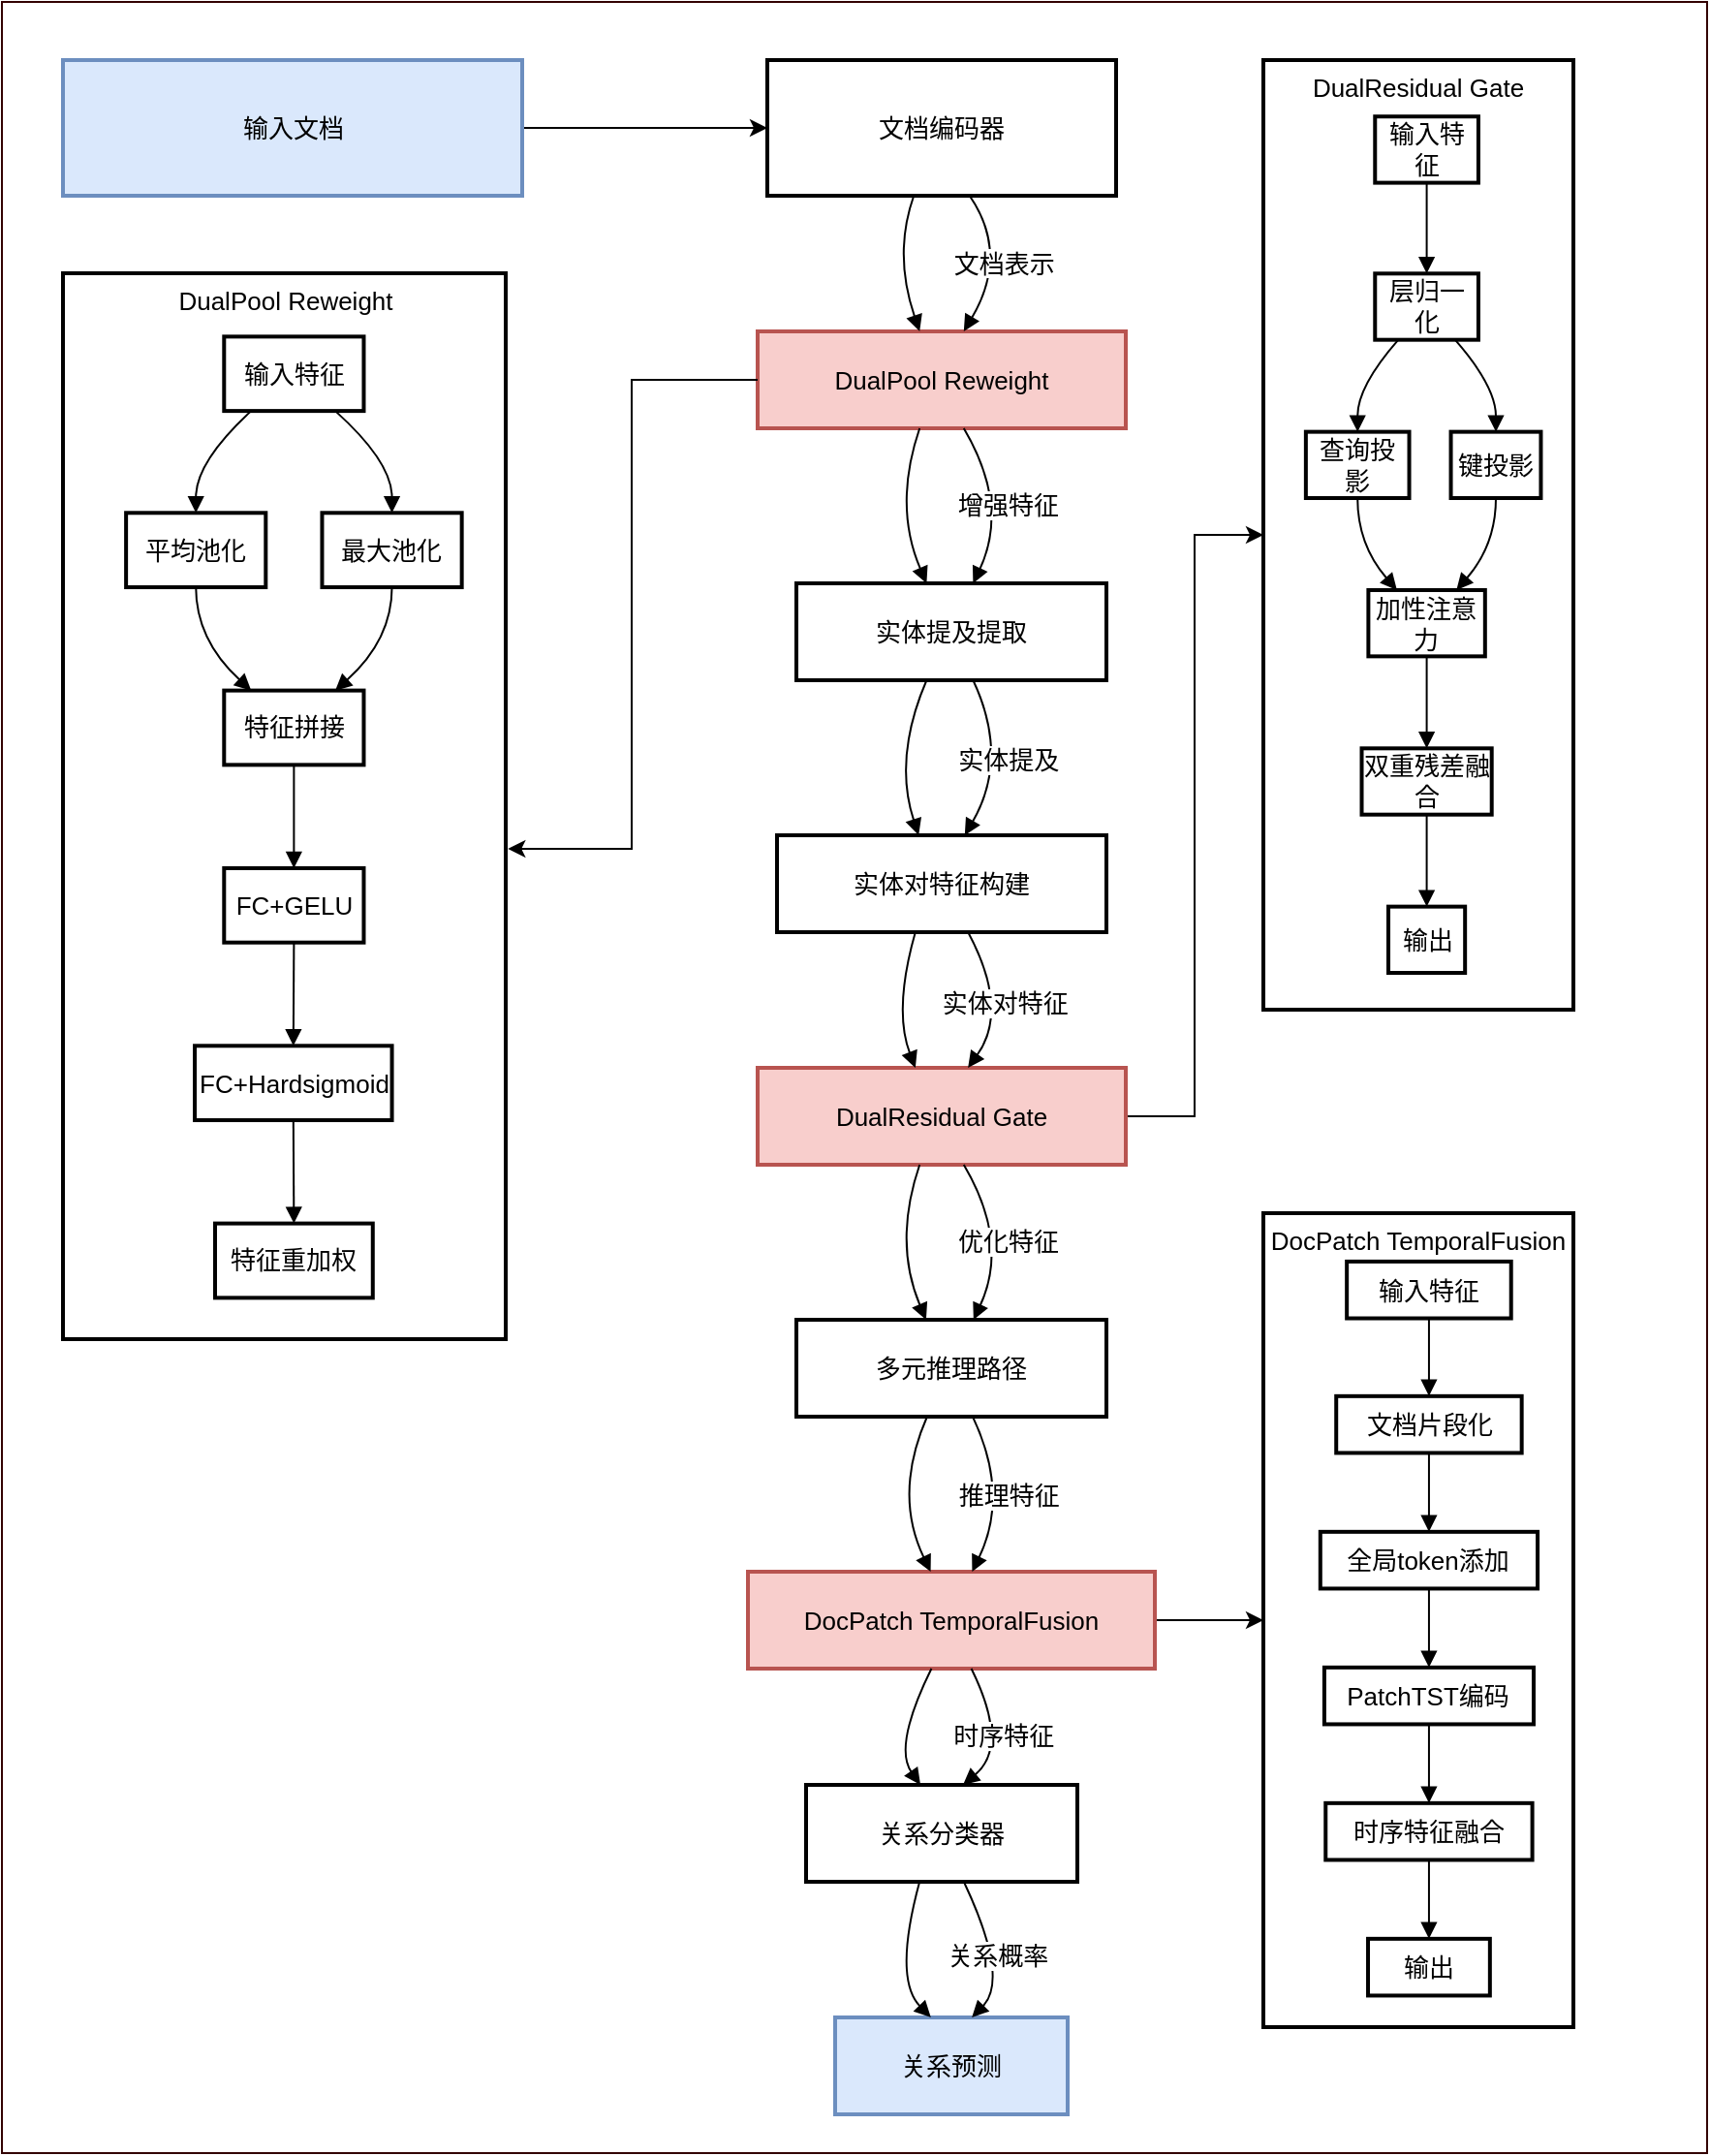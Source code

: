 <mxfile version="28.0.6">
  <diagram name="第 1 页" id="XdNldSq7FV_8_zIWFL36">
    <mxGraphModel dx="447" dy="39" grid="1" gridSize="10" guides="1" tooltips="1" connect="1" arrows="1" fold="1" page="1" pageScale="1" pageWidth="827" pageHeight="1169" math="0" shadow="0">
      <root>
        <mxCell id="0" />
        <mxCell id="1" parent="0" />
        <mxCell id="Ohp1kt3GiLnruEW2vp6i-264" value="" style="rounded=0;whiteSpace=wrap;html=1;strokeColor=light-dark(#330000,#FFFFFF);fillColor=none;fontSize=13;" parent="1" vertex="1">
          <mxGeometry x="1830" y="1290" width="880" height="1110" as="geometry" />
        </mxCell>
        <mxCell id="Ohp1kt3GiLnruEW2vp6i-181" value="DocPatch TemporalFusion" style="whiteSpace=wrap;strokeWidth=2;verticalAlign=top;fontSize=13;" parent="1" vertex="1">
          <mxGeometry x="2481" y="1915" width="160" height="420" as="geometry" />
        </mxCell>
        <mxCell id="Ohp1kt3GiLnruEW2vp6i-182" value="输入特征" style="whiteSpace=wrap;strokeWidth=2;fontSize=13;" parent="Ohp1kt3GiLnruEW2vp6i-181" vertex="1">
          <mxGeometry x="43.077" y="24.961" width="84.786" height="29.302" as="geometry" />
        </mxCell>
        <mxCell id="Ohp1kt3GiLnruEW2vp6i-183" value="文档片段化" style="whiteSpace=wrap;strokeWidth=2;fontSize=13;" parent="Ohp1kt3GiLnruEW2vp6i-181" vertex="1">
          <mxGeometry x="37.607" y="94.419" width="95.726" height="29.302" as="geometry" />
        </mxCell>
        <mxCell id="Ohp1kt3GiLnruEW2vp6i-184" value="全局token添加" style="whiteSpace=wrap;strokeWidth=2;fontSize=13;" parent="Ohp1kt3GiLnruEW2vp6i-181" vertex="1">
          <mxGeometry x="29.402" y="164.419" width="112.137" height="29.302" as="geometry" />
        </mxCell>
        <mxCell id="Ohp1kt3GiLnruEW2vp6i-185" value="PatchTST编码" style="whiteSpace=wrap;strokeWidth=2;fontSize=13;" parent="Ohp1kt3GiLnruEW2vp6i-181" vertex="1">
          <mxGeometry x="31.453" y="234.419" width="108.034" height="29.302" as="geometry" />
        </mxCell>
        <mxCell id="Ohp1kt3GiLnruEW2vp6i-186" value="时序特征融合" style="whiteSpace=wrap;strokeWidth=2;fontSize=13;" parent="Ohp1kt3GiLnruEW2vp6i-181" vertex="1">
          <mxGeometry x="32.137" y="304.419" width="106.667" height="29.302" as="geometry" />
        </mxCell>
        <mxCell id="Ohp1kt3GiLnruEW2vp6i-187" value="输出" style="whiteSpace=wrap;strokeWidth=2;fontSize=13;" parent="Ohp1kt3GiLnruEW2vp6i-181" vertex="1">
          <mxGeometry x="54.017" y="374.419" width="62.906" height="29.302" as="geometry" />
        </mxCell>
        <mxCell id="Ohp1kt3GiLnruEW2vp6i-188" value="" style="curved=1;startArrow=none;endArrow=block;exitX=0.5;exitY=0.99;entryX=0.5;entryY=0.01;rounded=0;fontSize=13;" parent="Ohp1kt3GiLnruEW2vp6i-181" source="Ohp1kt3GiLnruEW2vp6i-182" target="Ohp1kt3GiLnruEW2vp6i-183" edge="1">
          <mxGeometry relative="1" as="geometry">
            <Array as="points" />
          </mxGeometry>
        </mxCell>
        <mxCell id="Ohp1kt3GiLnruEW2vp6i-189" value="" style="curved=1;startArrow=none;endArrow=block;exitX=0.5;exitY=1.01;entryX=0.5;entryY=0.01;rounded=0;fontSize=13;" parent="Ohp1kt3GiLnruEW2vp6i-181" source="Ohp1kt3GiLnruEW2vp6i-183" target="Ohp1kt3GiLnruEW2vp6i-184" edge="1">
          <mxGeometry relative="1" as="geometry">
            <Array as="points" />
          </mxGeometry>
        </mxCell>
        <mxCell id="Ohp1kt3GiLnruEW2vp6i-190" value="" style="curved=1;startArrow=none;endArrow=block;exitX=0.5;exitY=1.01;entryX=0.5;entryY=0.01;rounded=0;fontSize=13;" parent="Ohp1kt3GiLnruEW2vp6i-181" source="Ohp1kt3GiLnruEW2vp6i-184" target="Ohp1kt3GiLnruEW2vp6i-185" edge="1">
          <mxGeometry relative="1" as="geometry">
            <Array as="points" />
          </mxGeometry>
        </mxCell>
        <mxCell id="Ohp1kt3GiLnruEW2vp6i-191" value="" style="curved=1;startArrow=none;endArrow=block;exitX=0.5;exitY=1.01;entryX=0.5;entryY=0.01;rounded=0;fontSize=13;" parent="Ohp1kt3GiLnruEW2vp6i-181" source="Ohp1kt3GiLnruEW2vp6i-185" target="Ohp1kt3GiLnruEW2vp6i-186" edge="1">
          <mxGeometry relative="1" as="geometry">
            <Array as="points" />
          </mxGeometry>
        </mxCell>
        <mxCell id="Ohp1kt3GiLnruEW2vp6i-192" value="" style="curved=1;startArrow=none;endArrow=block;exitX=0.5;exitY=1.01;entryX=0.5;entryY=0.01;rounded=0;fontSize=13;" parent="Ohp1kt3GiLnruEW2vp6i-181" source="Ohp1kt3GiLnruEW2vp6i-186" target="Ohp1kt3GiLnruEW2vp6i-187" edge="1">
          <mxGeometry relative="1" as="geometry">
            <Array as="points" />
          </mxGeometry>
        </mxCell>
        <mxCell id="Ohp1kt3GiLnruEW2vp6i-193" value="DualResidual Gate" style="whiteSpace=wrap;strokeWidth=2;verticalAlign=top;fontSize=13;" parent="1" vertex="1">
          <mxGeometry x="2481" y="1320" width="160" height="490" as="geometry" />
        </mxCell>
        <mxCell id="Ohp1kt3GiLnruEW2vp6i-194" value="输入特征" style="whiteSpace=wrap;strokeWidth=2;fontSize=13;" parent="Ohp1kt3GiLnruEW2vp6i-193" vertex="1">
          <mxGeometry x="57.634" y="29.121" width="53.333" height="34.186" as="geometry" />
        </mxCell>
        <mxCell id="Ohp1kt3GiLnruEW2vp6i-195" value="层归一化" style="whiteSpace=wrap;strokeWidth=2;fontSize=13;" parent="Ohp1kt3GiLnruEW2vp6i-193" vertex="1">
          <mxGeometry x="57.634" y="110.155" width="53.333" height="34.186" as="geometry" />
        </mxCell>
        <mxCell id="Ohp1kt3GiLnruEW2vp6i-196" value="查询投影" style="whiteSpace=wrap;strokeWidth=2;fontSize=13;" parent="Ohp1kt3GiLnruEW2vp6i-193" vertex="1">
          <mxGeometry x="21.935" y="191.822" width="53.333" height="34.186" as="geometry" />
        </mxCell>
        <mxCell id="Ohp1kt3GiLnruEW2vp6i-197" value="键投影" style="whiteSpace=wrap;strokeWidth=2;fontSize=13;" parent="Ohp1kt3GiLnruEW2vp6i-193" vertex="1">
          <mxGeometry x="96.774" y="191.822" width="46.452" height="34.186" as="geometry" />
        </mxCell>
        <mxCell id="Ohp1kt3GiLnruEW2vp6i-198" value="加性注意力" style="whiteSpace=wrap;strokeWidth=2;fontSize=13;" parent="Ohp1kt3GiLnruEW2vp6i-193" vertex="1">
          <mxGeometry x="54.194" y="273.488" width="60.215" height="34.186" as="geometry" />
        </mxCell>
        <mxCell id="Ohp1kt3GiLnruEW2vp6i-199" value="双重残差融合" style="whiteSpace=wrap;strokeWidth=2;fontSize=13;" parent="Ohp1kt3GiLnruEW2vp6i-193" vertex="1">
          <mxGeometry x="50.753" y="355.155" width="67.097" height="34.186" as="geometry" />
        </mxCell>
        <mxCell id="Ohp1kt3GiLnruEW2vp6i-200" value="输出" style="whiteSpace=wrap;strokeWidth=2;fontSize=13;" parent="Ohp1kt3GiLnruEW2vp6i-193" vertex="1">
          <mxGeometry x="64.516" y="436.822" width="39.57" height="34.186" as="geometry" />
        </mxCell>
        <mxCell id="Ohp1kt3GiLnruEW2vp6i-201" value="" style="curved=1;startArrow=none;endArrow=block;exitX=0.5;exitY=0.99;entryX=0.5;entryY=0.01;rounded=0;fontSize=13;" parent="Ohp1kt3GiLnruEW2vp6i-193" source="Ohp1kt3GiLnruEW2vp6i-194" target="Ohp1kt3GiLnruEW2vp6i-195" edge="1">
          <mxGeometry relative="1" as="geometry">
            <Array as="points" />
          </mxGeometry>
        </mxCell>
        <mxCell id="Ohp1kt3GiLnruEW2vp6i-202" value="" style="curved=1;startArrow=none;endArrow=block;exitX=0.22;exitY=1.01;entryX=0.5;entryY=0.01;rounded=0;fontSize=13;" parent="Ohp1kt3GiLnruEW2vp6i-193" source="Ohp1kt3GiLnruEW2vp6i-195" target="Ohp1kt3GiLnruEW2vp6i-196" edge="1">
          <mxGeometry relative="1" as="geometry">
            <Array as="points">
              <mxPoint x="48.602" y="168.398" />
            </Array>
          </mxGeometry>
        </mxCell>
        <mxCell id="Ohp1kt3GiLnruEW2vp6i-203" value="" style="curved=1;startArrow=none;endArrow=block;exitX=0.78;exitY=1.01;entryX=0.5;entryY=0.01;rounded=0;fontSize=13;" parent="Ohp1kt3GiLnruEW2vp6i-193" source="Ohp1kt3GiLnruEW2vp6i-195" target="Ohp1kt3GiLnruEW2vp6i-197" edge="1">
          <mxGeometry relative="1" as="geometry">
            <Array as="points">
              <mxPoint x="120" y="168.398" />
            </Array>
          </mxGeometry>
        </mxCell>
        <mxCell id="Ohp1kt3GiLnruEW2vp6i-204" value="" style="curved=1;startArrow=none;endArrow=block;exitX=0.5;exitY=1.01;entryX=0.25;entryY=0.01;rounded=0;fontSize=13;" parent="Ohp1kt3GiLnruEW2vp6i-193" source="Ohp1kt3GiLnruEW2vp6i-196" target="Ohp1kt3GiLnruEW2vp6i-198" edge="1">
          <mxGeometry relative="1" as="geometry">
            <Array as="points">
              <mxPoint x="48.602" y="250.065" />
            </Array>
          </mxGeometry>
        </mxCell>
        <mxCell id="Ohp1kt3GiLnruEW2vp6i-205" value="" style="curved=1;startArrow=none;endArrow=block;exitX=0.5;exitY=1.01;entryX=0.75;entryY=0.01;rounded=0;fontSize=13;" parent="Ohp1kt3GiLnruEW2vp6i-193" source="Ohp1kt3GiLnruEW2vp6i-197" target="Ohp1kt3GiLnruEW2vp6i-198" edge="1">
          <mxGeometry relative="1" as="geometry">
            <Array as="points">
              <mxPoint x="120" y="250.065" />
            </Array>
          </mxGeometry>
        </mxCell>
        <mxCell id="Ohp1kt3GiLnruEW2vp6i-206" value="" style="curved=1;startArrow=none;endArrow=block;exitX=0.5;exitY=1.01;entryX=0.5;entryY=0.01;rounded=0;fontSize=13;" parent="Ohp1kt3GiLnruEW2vp6i-193" source="Ohp1kt3GiLnruEW2vp6i-198" target="Ohp1kt3GiLnruEW2vp6i-199" edge="1">
          <mxGeometry relative="1" as="geometry">
            <Array as="points" />
          </mxGeometry>
        </mxCell>
        <mxCell id="Ohp1kt3GiLnruEW2vp6i-207" value="" style="curved=1;startArrow=none;endArrow=block;exitX=0.5;exitY=1.01;entryX=0.5;entryY=0.01;rounded=0;fontSize=13;" parent="Ohp1kt3GiLnruEW2vp6i-193" source="Ohp1kt3GiLnruEW2vp6i-199" target="Ohp1kt3GiLnruEW2vp6i-200" edge="1">
          <mxGeometry relative="1" as="geometry">
            <Array as="points" />
          </mxGeometry>
        </mxCell>
        <mxCell id="Ohp1kt3GiLnruEW2vp6i-208" value="DualPool Reweight" style="whiteSpace=wrap;strokeWidth=2;verticalAlign=top;fontSize=13;" parent="1" vertex="1">
          <mxGeometry x="1861.5" y="1430" width="228.5" height="550" as="geometry" />
        </mxCell>
        <mxCell id="Ohp1kt3GiLnruEW2vp6i-209" value="输入特征" style="whiteSpace=wrap;strokeWidth=2;fontSize=13;" parent="Ohp1kt3GiLnruEW2vp6i-208" vertex="1">
          <mxGeometry x="83.144" y="32.687" width="72.097" height="38.372" as="geometry" />
        </mxCell>
        <mxCell id="Ohp1kt3GiLnruEW2vp6i-210" value="平均池化" style="whiteSpace=wrap;strokeWidth=2;fontSize=13;" parent="Ohp1kt3GiLnruEW2vp6i-208" vertex="1">
          <mxGeometry x="32.56" y="123.643" width="72.097" height="38.372" as="geometry" />
        </mxCell>
        <mxCell id="Ohp1kt3GiLnruEW2vp6i-211" value="最大池化" style="whiteSpace=wrap;strokeWidth=2;fontSize=13;" parent="Ohp1kt3GiLnruEW2vp6i-208" vertex="1">
          <mxGeometry x="133.728" y="123.643" width="72.097" height="38.372" as="geometry" />
        </mxCell>
        <mxCell id="Ohp1kt3GiLnruEW2vp6i-212" value="特征拼接" style="whiteSpace=wrap;strokeWidth=2;fontSize=13;" parent="Ohp1kt3GiLnruEW2vp6i-208" vertex="1">
          <mxGeometry x="83.144" y="215.31" width="72.097" height="38.372" as="geometry" />
        </mxCell>
        <mxCell id="Ohp1kt3GiLnruEW2vp6i-213" value="FC+GELU" style="whiteSpace=wrap;strokeWidth=2;fontSize=13;" parent="Ohp1kt3GiLnruEW2vp6i-208" vertex="1">
          <mxGeometry x="83.144" y="306.977" width="72.097" height="38.372" as="geometry" />
        </mxCell>
        <mxCell id="Ohp1kt3GiLnruEW2vp6i-214" value="FC+Hardsigmoid" style="whiteSpace=wrap;strokeWidth=2;fontSize=13;" parent="Ohp1kt3GiLnruEW2vp6i-208" vertex="1">
          <mxGeometry x="68.027" y="398.643" width="101.749" height="38.372" as="geometry" />
        </mxCell>
        <mxCell id="Ohp1kt3GiLnruEW2vp6i-215" value="特征重加权" style="whiteSpace=wrap;strokeWidth=2;fontSize=13;" parent="Ohp1kt3GiLnruEW2vp6i-208" vertex="1">
          <mxGeometry x="78.492" y="490.31" width="81.399" height="38.372" as="geometry" />
        </mxCell>
        <mxCell id="Ohp1kt3GiLnruEW2vp6i-216" value="" style="curved=1;startArrow=none;endArrow=block;exitX=0.2;exitY=0.99;entryX=0.5;entryY=0.01;rounded=0;fontSize=13;" parent="Ohp1kt3GiLnruEW2vp6i-208" source="Ohp1kt3GiLnruEW2vp6i-209" target="Ohp1kt3GiLnruEW2vp6i-210" edge="1">
          <mxGeometry relative="1" as="geometry">
            <Array as="points">
              <mxPoint x="68.608" y="97.351" />
            </Array>
          </mxGeometry>
        </mxCell>
        <mxCell id="Ohp1kt3GiLnruEW2vp6i-217" value="" style="curved=1;startArrow=none;endArrow=block;exitX=0.79;exitY=0.99;entryX=0.5;entryY=0.01;rounded=0;fontSize=13;" parent="Ohp1kt3GiLnruEW2vp6i-208" source="Ohp1kt3GiLnruEW2vp6i-209" target="Ohp1kt3GiLnruEW2vp6i-211" edge="1">
          <mxGeometry relative="1" as="geometry">
            <Array as="points">
              <mxPoint x="169.776" y="97.351" />
            </Array>
          </mxGeometry>
        </mxCell>
        <mxCell id="Ohp1kt3GiLnruEW2vp6i-218" value="" style="curved=1;startArrow=none;endArrow=block;exitX=0.5;exitY=1.01;entryX=0.2;entryY=0.01;rounded=0;fontSize=13;" parent="Ohp1kt3GiLnruEW2vp6i-208" source="Ohp1kt3GiLnruEW2vp6i-210" target="Ohp1kt3GiLnruEW2vp6i-212" edge="1">
          <mxGeometry relative="1" as="geometry">
            <Array as="points">
              <mxPoint x="68.608" y="189.018" />
            </Array>
          </mxGeometry>
        </mxCell>
        <mxCell id="Ohp1kt3GiLnruEW2vp6i-219" value="" style="curved=1;startArrow=none;endArrow=block;exitX=0.5;exitY=1.01;entryX=0.79;entryY=0.01;rounded=0;fontSize=13;" parent="Ohp1kt3GiLnruEW2vp6i-208" source="Ohp1kt3GiLnruEW2vp6i-211" target="Ohp1kt3GiLnruEW2vp6i-212" edge="1">
          <mxGeometry relative="1" as="geometry">
            <Array as="points">
              <mxPoint x="169.776" y="189.018" />
            </Array>
          </mxGeometry>
        </mxCell>
        <mxCell id="Ohp1kt3GiLnruEW2vp6i-220" value="" style="curved=1;startArrow=none;endArrow=block;exitX=0.5;exitY=1.01;entryX=0.5;entryY=0.01;rounded=0;fontSize=13;" parent="Ohp1kt3GiLnruEW2vp6i-208" source="Ohp1kt3GiLnruEW2vp6i-212" target="Ohp1kt3GiLnruEW2vp6i-213" edge="1">
          <mxGeometry relative="1" as="geometry">
            <Array as="points" />
          </mxGeometry>
        </mxCell>
        <mxCell id="Ohp1kt3GiLnruEW2vp6i-221" value="" style="curved=1;startArrow=none;endArrow=block;exitX=0.5;exitY=1.01;entryX=0.5;entryY=0.01;rounded=0;fontSize=13;" parent="Ohp1kt3GiLnruEW2vp6i-208" source="Ohp1kt3GiLnruEW2vp6i-213" target="Ohp1kt3GiLnruEW2vp6i-214" edge="1">
          <mxGeometry relative="1" as="geometry">
            <Array as="points" />
          </mxGeometry>
        </mxCell>
        <mxCell id="Ohp1kt3GiLnruEW2vp6i-222" value="" style="curved=1;startArrow=none;endArrow=block;exitX=0.5;exitY=1.01;entryX=0.5;entryY=0.01;rounded=0;fontSize=13;" parent="Ohp1kt3GiLnruEW2vp6i-208" source="Ohp1kt3GiLnruEW2vp6i-214" target="Ohp1kt3GiLnruEW2vp6i-215" edge="1">
          <mxGeometry relative="1" as="geometry">
            <Array as="points" />
          </mxGeometry>
        </mxCell>
        <mxCell id="Ohp1kt3GiLnruEW2vp6i-250" style="edgeStyle=orthogonalEdgeStyle;rounded=0;orthogonalLoop=1;jettySize=auto;html=1;entryX=0;entryY=0.5;entryDx=0;entryDy=0;fontSize=13;" parent="1" source="Ohp1kt3GiLnruEW2vp6i-223" target="Ohp1kt3GiLnruEW2vp6i-224" edge="1">
          <mxGeometry relative="1" as="geometry" />
        </mxCell>
        <mxCell id="Ohp1kt3GiLnruEW2vp6i-223" value="输入文档" style="whiteSpace=wrap;strokeWidth=2;fontSize=13;fillColor=#dae8fc;strokeColor=#6c8ebf;" parent="1" vertex="1">
          <mxGeometry x="1861.5" y="1320" width="237" height="70" as="geometry" />
        </mxCell>
        <mxCell id="Ohp1kt3GiLnruEW2vp6i-224" value="文档编码器" style="whiteSpace=wrap;strokeWidth=2;fontSize=13;" parent="1" vertex="1">
          <mxGeometry x="2225" y="1320" width="180" height="70" as="geometry" />
        </mxCell>
        <mxCell id="Ohp1kt3GiLnruEW2vp6i-225" value="DualPool Reweight" style="whiteSpace=wrap;strokeWidth=2;fontSize=13;fillColor=#f8cecc;strokeColor=#b85450;" parent="1" vertex="1">
          <mxGeometry x="2220" y="1460" width="190" height="50" as="geometry" />
        </mxCell>
        <mxCell id="Ohp1kt3GiLnruEW2vp6i-226" value="实体提及提取" style="whiteSpace=wrap;strokeWidth=2;fontSize=13;" parent="1" vertex="1">
          <mxGeometry x="2240" y="1590" width="160" height="50" as="geometry" />
        </mxCell>
        <mxCell id="Ohp1kt3GiLnruEW2vp6i-227" value="实体对特征构建" style="whiteSpace=wrap;strokeWidth=2;fontSize=13;" parent="1" vertex="1">
          <mxGeometry x="2230" y="1720" width="170" height="50" as="geometry" />
        </mxCell>
        <mxCell id="Ohp1kt3GiLnruEW2vp6i-260" style="edgeStyle=orthogonalEdgeStyle;rounded=0;orthogonalLoop=1;jettySize=auto;html=1;entryX=0;entryY=0.5;entryDx=0;entryDy=0;fontSize=13;" parent="1" source="Ohp1kt3GiLnruEW2vp6i-228" target="Ohp1kt3GiLnruEW2vp6i-193" edge="1">
          <mxGeometry relative="1" as="geometry" />
        </mxCell>
        <mxCell id="Ohp1kt3GiLnruEW2vp6i-228" value="DualResidual Gate" style="whiteSpace=wrap;strokeWidth=2;fontSize=13;fillColor=#f8cecc;strokeColor=#b85450;" parent="1" vertex="1">
          <mxGeometry x="2220" y="1840" width="190" height="50" as="geometry" />
        </mxCell>
        <mxCell id="Ohp1kt3GiLnruEW2vp6i-229" value="多元推理路径" style="whiteSpace=wrap;strokeWidth=2;fontSize=13;" parent="1" vertex="1">
          <mxGeometry x="2240" y="1970" width="160" height="50" as="geometry" />
        </mxCell>
        <mxCell id="Ohp1kt3GiLnruEW2vp6i-261" style="edgeStyle=orthogonalEdgeStyle;rounded=0;orthogonalLoop=1;jettySize=auto;html=1;exitX=1;exitY=0.5;exitDx=0;exitDy=0;entryX=0;entryY=0.5;entryDx=0;entryDy=0;fontSize=13;" parent="1" source="Ohp1kt3GiLnruEW2vp6i-230" target="Ohp1kt3GiLnruEW2vp6i-181" edge="1">
          <mxGeometry relative="1" as="geometry" />
        </mxCell>
        <mxCell id="Ohp1kt3GiLnruEW2vp6i-230" value="DocPatch TemporalFusion" style="whiteSpace=wrap;strokeWidth=2;fontSize=13;fillColor=#f8cecc;strokeColor=#b85450;" parent="1" vertex="1">
          <mxGeometry x="2215" y="2100" width="210" height="50" as="geometry" />
        </mxCell>
        <mxCell id="Ohp1kt3GiLnruEW2vp6i-231" value="关系分类器" style="whiteSpace=wrap;strokeWidth=2;fontSize=13;" parent="1" vertex="1">
          <mxGeometry x="2245" y="2210" width="140" height="50" as="geometry" />
        </mxCell>
        <mxCell id="Ohp1kt3GiLnruEW2vp6i-232" value="关系预测" style="whiteSpace=wrap;strokeWidth=2;fontSize=13;fillColor=#dae8fc;strokeColor=#6c8ebf;" parent="1" vertex="1">
          <mxGeometry x="2260" y="2330" width="120" height="50" as="geometry" />
        </mxCell>
        <mxCell id="Ohp1kt3GiLnruEW2vp6i-234" value="" style="curved=1;startArrow=none;endArrow=block;exitX=0.42;exitY=1;entryX=0.44;entryY=0;rounded=0;fontSize=13;" parent="1" source="Ohp1kt3GiLnruEW2vp6i-224" target="Ohp1kt3GiLnruEW2vp6i-225" edge="1">
          <mxGeometry relative="1" as="geometry">
            <Array as="points">
              <mxPoint x="2290" y="1420" />
            </Array>
          </mxGeometry>
        </mxCell>
        <mxCell id="Ohp1kt3GiLnruEW2vp6i-235" value="" style="curved=1;startArrow=none;endArrow=block;exitX=0.44;exitY=1;entryX=0.42;entryY=0;rounded=0;fontSize=13;" parent="1" source="Ohp1kt3GiLnruEW2vp6i-225" target="Ohp1kt3GiLnruEW2vp6i-226" edge="1">
          <mxGeometry relative="1" as="geometry">
            <Array as="points">
              <mxPoint x="2290" y="1550" />
            </Array>
          </mxGeometry>
        </mxCell>
        <mxCell id="Ohp1kt3GiLnruEW2vp6i-236" value="" style="curved=1;startArrow=none;endArrow=block;exitX=0.42;exitY=1;entryX=0.43;entryY=0;rounded=0;fontSize=13;" parent="1" source="Ohp1kt3GiLnruEW2vp6i-226" target="Ohp1kt3GiLnruEW2vp6i-227" edge="1">
          <mxGeometry relative="1" as="geometry">
            <Array as="points">
              <mxPoint x="2290" y="1680" />
            </Array>
          </mxGeometry>
        </mxCell>
        <mxCell id="Ohp1kt3GiLnruEW2vp6i-237" value="" style="curved=1;startArrow=none;endArrow=block;exitX=0.42;exitY=1;entryX=0.43;entryY=0.01;rounded=0;fontSize=13;" parent="1" source="Ohp1kt3GiLnruEW2vp6i-227" target="Ohp1kt3GiLnruEW2vp6i-228" edge="1">
          <mxGeometry relative="1" as="geometry">
            <Array as="points">
              <mxPoint x="2290" y="1810" />
            </Array>
          </mxGeometry>
        </mxCell>
        <mxCell id="Ohp1kt3GiLnruEW2vp6i-238" value="" style="curved=1;startArrow=none;endArrow=block;exitX=0.44;exitY=1;entryX=0.42;entryY=0.01;rounded=0;fontSize=13;" parent="1" source="Ohp1kt3GiLnruEW2vp6i-228" target="Ohp1kt3GiLnruEW2vp6i-229" edge="1">
          <mxGeometry relative="1" as="geometry">
            <Array as="points">
              <mxPoint x="2290" y="1930" />
            </Array>
          </mxGeometry>
        </mxCell>
        <mxCell id="Ohp1kt3GiLnruEW2vp6i-239" value="" style="curved=1;startArrow=none;endArrow=block;exitX=0.42;exitY=1.01;entryX=0.45;entryY=0.01;rounded=0;fontSize=13;" parent="1" source="Ohp1kt3GiLnruEW2vp6i-229" target="Ohp1kt3GiLnruEW2vp6i-230" edge="1">
          <mxGeometry relative="1" as="geometry">
            <Array as="points">
              <mxPoint x="2290" y="2060" />
            </Array>
          </mxGeometry>
        </mxCell>
        <mxCell id="Ohp1kt3GiLnruEW2vp6i-240" value="" style="curved=1;startArrow=none;endArrow=block;exitX=0.45;exitY=1.01;entryX=0.42;entryY=-0.01;rounded=0;fontSize=13;" parent="1" source="Ohp1kt3GiLnruEW2vp6i-230" target="Ohp1kt3GiLnruEW2vp6i-231" edge="1">
          <mxGeometry relative="1" as="geometry">
            <Array as="points">
              <mxPoint x="2290" y="2190" />
            </Array>
          </mxGeometry>
        </mxCell>
        <mxCell id="Ohp1kt3GiLnruEW2vp6i-241" value="" style="curved=1;startArrow=none;endArrow=block;exitX=0.42;exitY=0.99;entryX=0.41;entryY=-0.01;rounded=0;fontSize=13;" parent="1" source="Ohp1kt3GiLnruEW2vp6i-231" target="Ohp1kt3GiLnruEW2vp6i-232" edge="1">
          <mxGeometry relative="1" as="geometry">
            <Array as="points">
              <mxPoint x="2290" y="2310" />
            </Array>
          </mxGeometry>
        </mxCell>
        <mxCell id="Ohp1kt3GiLnruEW2vp6i-242" value="文档表示" style="curved=1;startArrow=none;endArrow=block;exitX=0.58;exitY=1;entryX=0.56;entryY=0;rounded=0;fontSize=13;" parent="1" source="Ohp1kt3GiLnruEW2vp6i-224" target="Ohp1kt3GiLnruEW2vp6i-225" edge="1">
          <mxGeometry relative="1" as="geometry">
            <Array as="points">
              <mxPoint x="2350" y="1420" />
            </Array>
          </mxGeometry>
        </mxCell>
        <mxCell id="Ohp1kt3GiLnruEW2vp6i-243" value="增强特征" style="curved=1;startArrow=none;endArrow=block;exitX=0.56;exitY=1;entryX=0.57;entryY=0;rounded=0;fontSize=13;" parent="1" source="Ohp1kt3GiLnruEW2vp6i-225" target="Ohp1kt3GiLnruEW2vp6i-226" edge="1">
          <mxGeometry relative="1" as="geometry">
            <Array as="points">
              <mxPoint x="2350" y="1550" />
            </Array>
          </mxGeometry>
        </mxCell>
        <mxCell id="Ohp1kt3GiLnruEW2vp6i-244" value="实体提及" style="curved=1;startArrow=none;endArrow=block;exitX=0.57;exitY=1;entryX=0.57;entryY=0;rounded=0;fontSize=13;" parent="1" source="Ohp1kt3GiLnruEW2vp6i-226" target="Ohp1kt3GiLnruEW2vp6i-227" edge="1">
          <mxGeometry relative="1" as="geometry">
            <Array as="points">
              <mxPoint x="2350" y="1680" />
            </Array>
          </mxGeometry>
        </mxCell>
        <mxCell id="Ohp1kt3GiLnruEW2vp6i-245" value="实体对特征" style="curved=1;startArrow=none;endArrow=block;exitX=0.58;exitY=1;entryX=0.57;entryY=0.01;rounded=0;fontSize=13;" parent="1" source="Ohp1kt3GiLnruEW2vp6i-227" target="Ohp1kt3GiLnruEW2vp6i-228" edge="1">
          <mxGeometry relative="1" as="geometry">
            <Array as="points">
              <mxPoint x="2350" y="1810" />
            </Array>
          </mxGeometry>
        </mxCell>
        <mxCell id="Ohp1kt3GiLnruEW2vp6i-246" value="优化特征" style="curved=1;startArrow=none;endArrow=block;exitX=0.56;exitY=1;entryX=0.57;entryY=0.01;rounded=0;fontSize=13;" parent="1" source="Ohp1kt3GiLnruEW2vp6i-228" target="Ohp1kt3GiLnruEW2vp6i-229" edge="1">
          <mxGeometry relative="1" as="geometry">
            <Array as="points">
              <mxPoint x="2350" y="1930" />
            </Array>
          </mxGeometry>
        </mxCell>
        <mxCell id="Ohp1kt3GiLnruEW2vp6i-247" value="推理特征" style="curved=1;startArrow=none;endArrow=block;exitX=0.57;exitY=1.01;entryX=0.55;entryY=0.01;rounded=0;fontSize=13;" parent="1" source="Ohp1kt3GiLnruEW2vp6i-229" target="Ohp1kt3GiLnruEW2vp6i-230" edge="1">
          <mxGeometry relative="1" as="geometry">
            <Array as="points">
              <mxPoint x="2350" y="2060" />
            </Array>
          </mxGeometry>
        </mxCell>
        <mxCell id="Ohp1kt3GiLnruEW2vp6i-248" value="时序特征" style="curved=1;startArrow=none;endArrow=block;exitX=0.55;exitY=1.01;entryX=0.58;entryY=-0.01;rounded=0;fontSize=13;" parent="1" source="Ohp1kt3GiLnruEW2vp6i-230" target="Ohp1kt3GiLnruEW2vp6i-231" edge="1">
          <mxGeometry relative="1" as="geometry">
            <Array as="points">
              <mxPoint x="2350" y="2190" />
            </Array>
          </mxGeometry>
        </mxCell>
        <mxCell id="Ohp1kt3GiLnruEW2vp6i-249" value="关系概率" style="curved=1;startArrow=none;endArrow=block;exitX=0.58;exitY=0.99;entryX=0.59;entryY=-0.01;rounded=0;fontSize=13;" parent="1" source="Ohp1kt3GiLnruEW2vp6i-231" target="Ohp1kt3GiLnruEW2vp6i-232" edge="1">
          <mxGeometry relative="1" as="geometry">
            <Array as="points">
              <mxPoint x="2350" y="2310" />
            </Array>
          </mxGeometry>
        </mxCell>
        <mxCell id="Ohp1kt3GiLnruEW2vp6i-259" style="edgeStyle=orthogonalEdgeStyle;rounded=0;orthogonalLoop=1;jettySize=auto;html=1;entryX=1.005;entryY=0.54;entryDx=0;entryDy=0;entryPerimeter=0;fontSize=13;" parent="1" source="Ohp1kt3GiLnruEW2vp6i-225" target="Ohp1kt3GiLnruEW2vp6i-208" edge="1">
          <mxGeometry relative="1" as="geometry" />
        </mxCell>
      </root>
    </mxGraphModel>
  </diagram>
</mxfile>
